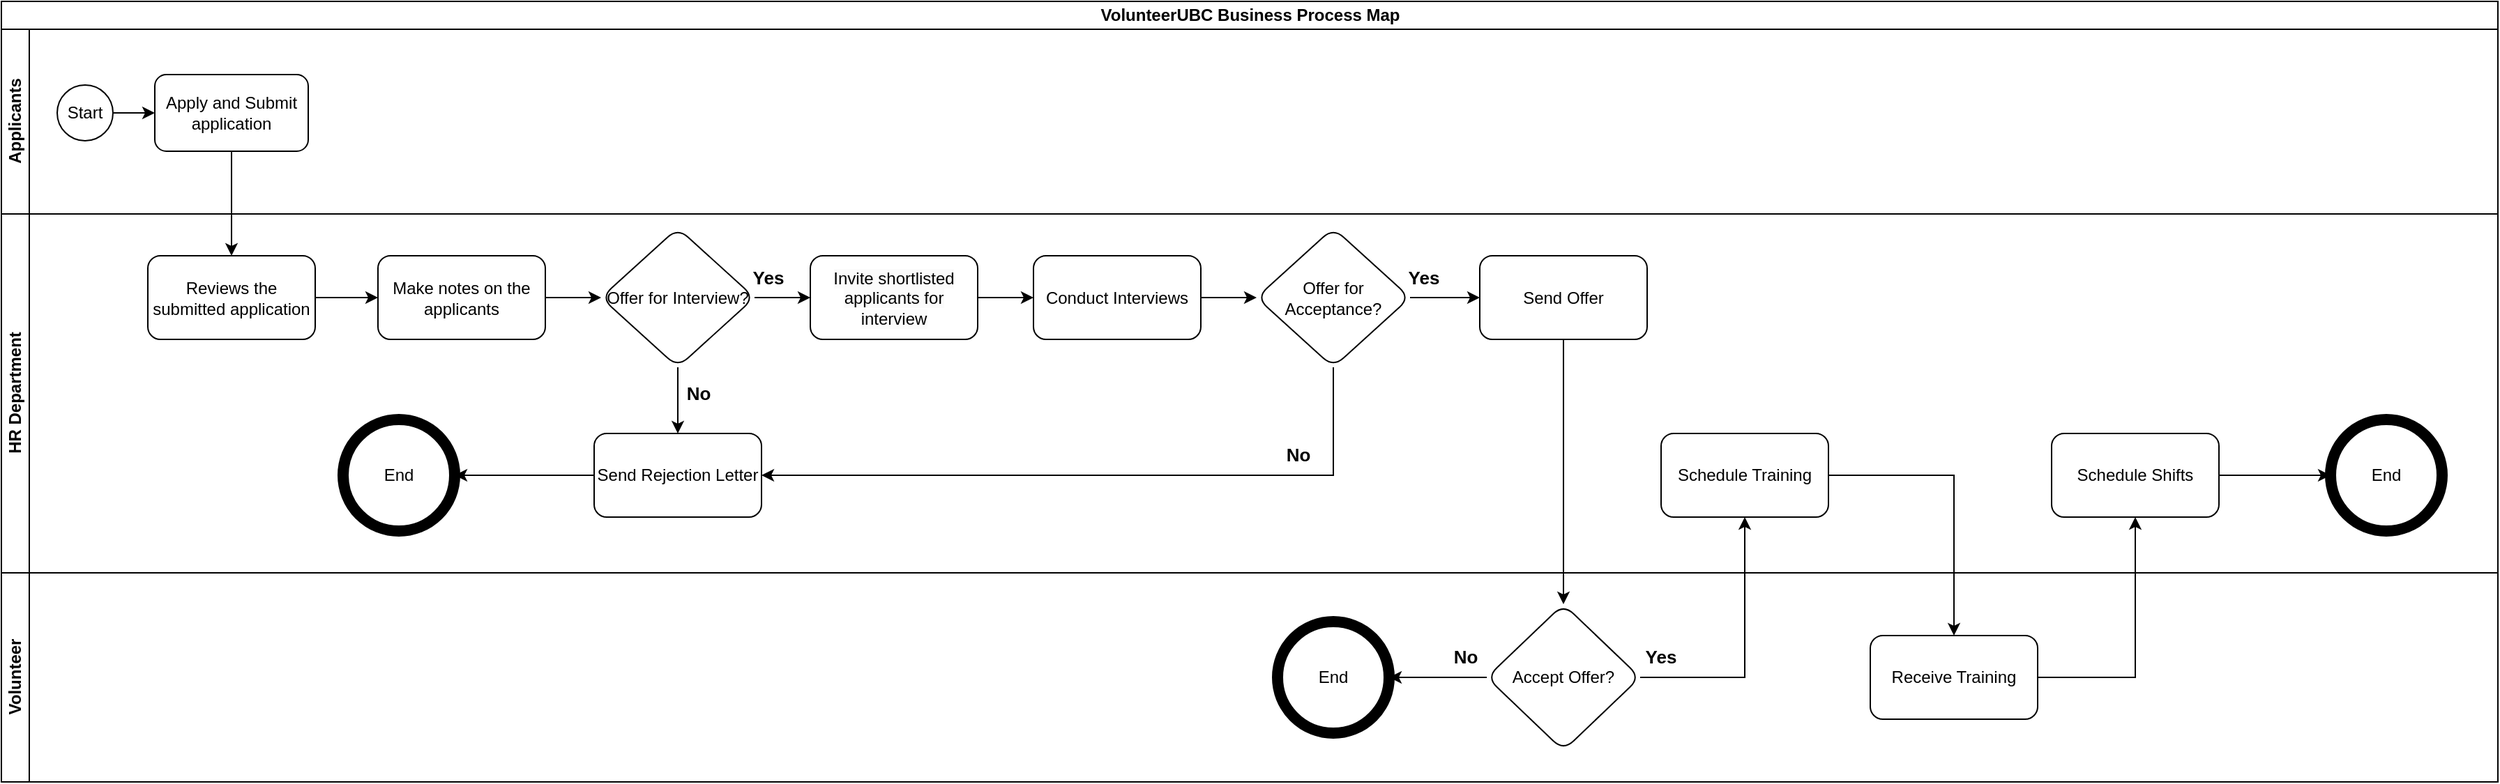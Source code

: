 <mxfile version="22.1.7" type="google">
  <diagram name="Page-1" id="dSY9KUng6pk6FMVrcZ5L">
    <mxGraphModel grid="1" page="1" gridSize="10" guides="1" tooltips="1" connect="1" arrows="1" fold="1" pageScale="1" pageWidth="827" pageHeight="1169" math="0" shadow="0">
      <root>
        <mxCell id="0" />
        <mxCell id="1" parent="0" />
        <mxCell id="PUOie-m4PMo-xGtMbvRy-2" value="VolunteerUBC Business Process Map" style="swimlane;childLayout=stackLayout;resizeParent=1;resizeParentMax=0;horizontal=1;startSize=20;horizontalStack=0;html=1;" vertex="1" parent="1">
          <mxGeometry x="170" y="130" width="1790" height="560" as="geometry" />
        </mxCell>
        <mxCell id="PUOie-m4PMo-xGtMbvRy-3" value="Applicants" style="swimlane;startSize=20;horizontal=0;html=1;" vertex="1" parent="PUOie-m4PMo-xGtMbvRy-2">
          <mxGeometry y="20" width="1790" height="132.5" as="geometry" />
        </mxCell>
        <mxCell id="HEXxYwGeygBf_-uR8M-5-1" style="edgeStyle=orthogonalEdgeStyle;rounded=0;orthogonalLoop=1;jettySize=auto;html=1;exitX=1;exitY=0.5;exitDx=0;exitDy=0;" edge="1" parent="PUOie-m4PMo-xGtMbvRy-3" source="PUOie-m4PMo-xGtMbvRy-13" target="PUOie-m4PMo-xGtMbvRy-16">
          <mxGeometry relative="1" as="geometry" />
        </mxCell>
        <mxCell id="PUOie-m4PMo-xGtMbvRy-13" value="Start" style="ellipse;whiteSpace=wrap;html=1;aspect=fixed;" vertex="1" parent="PUOie-m4PMo-xGtMbvRy-3">
          <mxGeometry x="40" y="40" width="40" height="40" as="geometry" />
        </mxCell>
        <mxCell id="PUOie-m4PMo-xGtMbvRy-16" value="&lt;font style=&quot;font-size: 12px;&quot;&gt;Apply and Submit application&lt;/font&gt;" style="rounded=1;whiteSpace=wrap;html=1;" vertex="1" parent="PUOie-m4PMo-xGtMbvRy-3">
          <mxGeometry x="110" y="32.5" width="110" height="55" as="geometry" />
        </mxCell>
        <mxCell id="PUOie-m4PMo-xGtMbvRy-4" value="HR Department" style="swimlane;startSize=20;horizontal=0;html=1;" vertex="1" parent="PUOie-m4PMo-xGtMbvRy-2">
          <mxGeometry y="152.5" width="1790" height="257.5" as="geometry" />
        </mxCell>
        <mxCell id="PUOie-m4PMo-xGtMbvRy-30" style="edgeStyle=orthogonalEdgeStyle;rounded=0;orthogonalLoop=1;jettySize=auto;html=1;exitX=1;exitY=0.5;exitDx=0;exitDy=0;entryX=0;entryY=0.5;entryDx=0;entryDy=0;" edge="1" parent="PUOie-m4PMo-xGtMbvRy-4" source="PUOie-m4PMo-xGtMbvRy-18" target="PUOie-m4PMo-xGtMbvRy-28">
          <mxGeometry relative="1" as="geometry" />
        </mxCell>
        <mxCell id="PUOie-m4PMo-xGtMbvRy-18" value="Reviews the submitted application" style="whiteSpace=wrap;html=1;rounded=1;" vertex="1" parent="PUOie-m4PMo-xGtMbvRy-4">
          <mxGeometry x="105" y="30" width="120" height="60" as="geometry" />
        </mxCell>
        <mxCell id="PUOie-m4PMo-xGtMbvRy-31" style="edgeStyle=orthogonalEdgeStyle;rounded=0;orthogonalLoop=1;jettySize=auto;html=1;exitX=1;exitY=0.5;exitDx=0;exitDy=0;" edge="1" parent="PUOie-m4PMo-xGtMbvRy-4" source="PUOie-m4PMo-xGtMbvRy-28" target="PUOie-m4PMo-xGtMbvRy-20">
          <mxGeometry relative="1" as="geometry" />
        </mxCell>
        <mxCell id="PUOie-m4PMo-xGtMbvRy-28" value="Make notes on the applicants" style="rounded=1;whiteSpace=wrap;html=1;" vertex="1" parent="PUOie-m4PMo-xGtMbvRy-4">
          <mxGeometry x="270" y="30" width="120" height="60" as="geometry" />
        </mxCell>
        <mxCell id="PUOie-m4PMo-xGtMbvRy-36" value="" style="edgeStyle=orthogonalEdgeStyle;rounded=0;orthogonalLoop=1;jettySize=auto;html=1;" edge="1" parent="PUOie-m4PMo-xGtMbvRy-4" source="PUOie-m4PMo-xGtMbvRy-20" target="PUOie-m4PMo-xGtMbvRy-35">
          <mxGeometry relative="1" as="geometry" />
        </mxCell>
        <mxCell id="PUOie-m4PMo-xGtMbvRy-20" value="Offer for Interview?" style="rhombus;whiteSpace=wrap;html=1;rounded=1;" vertex="1" parent="PUOie-m4PMo-xGtMbvRy-4">
          <mxGeometry x="430" y="10" width="110" height="100" as="geometry" />
        </mxCell>
        <mxCell id="PUOie-m4PMo-xGtMbvRy-35" value="&lt;meta charset=&quot;utf-8&quot;&gt;&lt;span style=&quot;color: rgb(0, 0, 0); font-family: Helvetica; font-size: 12px; font-style: normal; font-variant-ligatures: normal; font-variant-caps: normal; font-weight: 400; letter-spacing: normal; orphans: 2; text-align: center; text-indent: 0px; text-transform: none; widows: 2; word-spacing: 0px; -webkit-text-stroke-width: 0px; background-color: rgb(251, 251, 251); text-decoration-thickness: initial; text-decoration-style: initial; text-decoration-color: initial; float: none; display: inline !important;&quot;&gt;Invite shortlisted applicants for interview&lt;/span&gt;" style="whiteSpace=wrap;html=1;rounded=1;" vertex="1" parent="PUOie-m4PMo-xGtMbvRy-4">
          <mxGeometry x="580" y="30" width="120" height="60" as="geometry" />
        </mxCell>
        <mxCell id="PUOie-m4PMo-xGtMbvRy-48" value="" style="edgeStyle=orthogonalEdgeStyle;rounded=0;orthogonalLoop=1;jettySize=auto;html=1;" edge="1" parent="PUOie-m4PMo-xGtMbvRy-4" source="PUOie-m4PMo-xGtMbvRy-37" target="PUOie-m4PMo-xGtMbvRy-47">
          <mxGeometry relative="1" as="geometry" />
        </mxCell>
        <mxCell id="PUOie-m4PMo-xGtMbvRy-37" value="Conduct Interviews" style="whiteSpace=wrap;html=1;rounded=1;" vertex="1" parent="PUOie-m4PMo-xGtMbvRy-4">
          <mxGeometry x="740" y="30" width="120" height="60" as="geometry" />
        </mxCell>
        <mxCell id="PUOie-m4PMo-xGtMbvRy-38" value="" style="edgeStyle=orthogonalEdgeStyle;rounded=0;orthogonalLoop=1;jettySize=auto;html=1;" edge="1" parent="PUOie-m4PMo-xGtMbvRy-4" source="PUOie-m4PMo-xGtMbvRy-35" target="PUOie-m4PMo-xGtMbvRy-37">
          <mxGeometry relative="1" as="geometry" />
        </mxCell>
        <mxCell id="PUOie-m4PMo-xGtMbvRy-46" value="" style="edgeStyle=orthogonalEdgeStyle;rounded=0;orthogonalLoop=1;jettySize=auto;html=1;" edge="1" parent="PUOie-m4PMo-xGtMbvRy-4" source="PUOie-m4PMo-xGtMbvRy-39" target="PUOie-m4PMo-xGtMbvRy-45">
          <mxGeometry relative="1" as="geometry" />
        </mxCell>
        <mxCell id="PUOie-m4PMo-xGtMbvRy-39" value="Send Rejection Letter" style="whiteSpace=wrap;html=1;rounded=1;" vertex="1" parent="PUOie-m4PMo-xGtMbvRy-4">
          <mxGeometry x="425" y="157.5" width="120" height="60" as="geometry" />
        </mxCell>
        <mxCell id="PUOie-m4PMo-xGtMbvRy-40" value="" style="edgeStyle=orthogonalEdgeStyle;rounded=0;orthogonalLoop=1;jettySize=auto;html=1;" edge="1" parent="PUOie-m4PMo-xGtMbvRy-4" source="PUOie-m4PMo-xGtMbvRy-20" target="PUOie-m4PMo-xGtMbvRy-39">
          <mxGeometry relative="1" as="geometry" />
        </mxCell>
        <mxCell id="PUOie-m4PMo-xGtMbvRy-41" value="&lt;b&gt;&lt;font style=&quot;font-size: 13px;&quot;&gt;Yes&lt;/font&gt;&lt;/b&gt;" style="text;html=1;strokeColor=none;fillColor=none;align=center;verticalAlign=middle;whiteSpace=wrap;rounded=0;" vertex="1" parent="PUOie-m4PMo-xGtMbvRy-4">
          <mxGeometry x="520" y="30" width="60" height="30" as="geometry" />
        </mxCell>
        <mxCell id="PUOie-m4PMo-xGtMbvRy-42" value="&lt;b&gt;&lt;font style=&quot;font-size: 13px;&quot;&gt;No&lt;/font&gt;&lt;/b&gt;" style="text;html=1;strokeColor=none;fillColor=none;align=center;verticalAlign=middle;whiteSpace=wrap;rounded=0;" vertex="1" parent="PUOie-m4PMo-xGtMbvRy-4">
          <mxGeometry x="470" y="113.75" width="60" height="30" as="geometry" />
        </mxCell>
        <mxCell id="PUOie-m4PMo-xGtMbvRy-45" value="End" style="ellipse;whiteSpace=wrap;html=1;rounded=1;strokeWidth=8;" vertex="1" parent="PUOie-m4PMo-xGtMbvRy-4">
          <mxGeometry x="245" y="147.5" width="80" height="80" as="geometry" />
        </mxCell>
        <mxCell id="PUOie-m4PMo-xGtMbvRy-49" style="edgeStyle=orthogonalEdgeStyle;rounded=0;orthogonalLoop=1;jettySize=auto;html=1;exitX=0.5;exitY=1;exitDx=0;exitDy=0;entryX=1;entryY=0.5;entryDx=0;entryDy=0;" edge="1" parent="PUOie-m4PMo-xGtMbvRy-4" source="PUOie-m4PMo-xGtMbvRy-47" target="PUOie-m4PMo-xGtMbvRy-39">
          <mxGeometry relative="1" as="geometry" />
        </mxCell>
        <mxCell id="PUOie-m4PMo-xGtMbvRy-47" value="Offer for Acceptance?" style="rhombus;whiteSpace=wrap;html=1;rounded=1;" vertex="1" parent="PUOie-m4PMo-xGtMbvRy-4">
          <mxGeometry x="900" y="10" width="110" height="100" as="geometry" />
        </mxCell>
        <mxCell id="PUOie-m4PMo-xGtMbvRy-50" value="&lt;b&gt;&lt;font style=&quot;font-size: 13px;&quot;&gt;No&lt;/font&gt;&lt;/b&gt;" style="text;html=1;strokeColor=none;fillColor=none;align=center;verticalAlign=middle;whiteSpace=wrap;rounded=0;" vertex="1" parent="PUOie-m4PMo-xGtMbvRy-4">
          <mxGeometry x="900" y="157.5" width="60" height="30" as="geometry" />
        </mxCell>
        <mxCell id="PUOie-m4PMo-xGtMbvRy-51" value="Send Offer" style="whiteSpace=wrap;html=1;rounded=1;" vertex="1" parent="PUOie-m4PMo-xGtMbvRy-4">
          <mxGeometry x="1060" y="30" width="120" height="60" as="geometry" />
        </mxCell>
        <mxCell id="PUOie-m4PMo-xGtMbvRy-52" value="" style="edgeStyle=orthogonalEdgeStyle;rounded=0;orthogonalLoop=1;jettySize=auto;html=1;" edge="1" parent="PUOie-m4PMo-xGtMbvRy-4" source="PUOie-m4PMo-xGtMbvRy-47" target="PUOie-m4PMo-xGtMbvRy-51">
          <mxGeometry relative="1" as="geometry" />
        </mxCell>
        <mxCell id="PUOie-m4PMo-xGtMbvRy-62" value="&lt;b&gt;&lt;font style=&quot;font-size: 13px;&quot;&gt;Yes&lt;/font&gt;&lt;/b&gt;" style="text;html=1;strokeColor=none;fillColor=none;align=center;verticalAlign=middle;whiteSpace=wrap;rounded=0;" vertex="1" parent="PUOie-m4PMo-xGtMbvRy-4">
          <mxGeometry x="990" y="30" width="60" height="30" as="geometry" />
        </mxCell>
        <mxCell id="PUOie-m4PMo-xGtMbvRy-60" value="Schedule Training" style="whiteSpace=wrap;html=1;rounded=1;" vertex="1" parent="PUOie-m4PMo-xGtMbvRy-4">
          <mxGeometry x="1190" y="157.5" width="120" height="60" as="geometry" />
        </mxCell>
        <mxCell id="PUOie-m4PMo-xGtMbvRy-71" style="edgeStyle=orthogonalEdgeStyle;rounded=0;orthogonalLoop=1;jettySize=auto;html=1;exitX=1;exitY=0.5;exitDx=0;exitDy=0;entryX=0;entryY=0.5;entryDx=0;entryDy=0;" edge="1" parent="PUOie-m4PMo-xGtMbvRy-4" source="PUOie-m4PMo-xGtMbvRy-66" target="PUOie-m4PMo-xGtMbvRy-70">
          <mxGeometry relative="1" as="geometry" />
        </mxCell>
        <mxCell id="PUOie-m4PMo-xGtMbvRy-66" value="Schedule Shifts" style="whiteSpace=wrap;html=1;rounded=1;" vertex="1" parent="PUOie-m4PMo-xGtMbvRy-4">
          <mxGeometry x="1470" y="157.5" width="120" height="60" as="geometry" />
        </mxCell>
        <mxCell id="PUOie-m4PMo-xGtMbvRy-70" value="End" style="ellipse;whiteSpace=wrap;html=1;rounded=1;strokeWidth=8;" vertex="1" parent="PUOie-m4PMo-xGtMbvRy-4">
          <mxGeometry x="1670" y="147.5" width="80" height="80" as="geometry" />
        </mxCell>
        <mxCell id="PUOie-m4PMo-xGtMbvRy-5" value="Volunteer" style="swimlane;startSize=20;horizontal=0;html=1;" vertex="1" parent="PUOie-m4PMo-xGtMbvRy-2">
          <mxGeometry y="410" width="1790" height="150" as="geometry" />
        </mxCell>
        <mxCell id="PUOie-m4PMo-xGtMbvRy-58" style="edgeStyle=orthogonalEdgeStyle;rounded=0;orthogonalLoop=1;jettySize=auto;html=1;exitX=0;exitY=0.5;exitDx=0;exitDy=0;entryX=1;entryY=0.5;entryDx=0;entryDy=0;" edge="1" parent="PUOie-m4PMo-xGtMbvRy-5" source="PUOie-m4PMo-xGtMbvRy-55" target="PUOie-m4PMo-xGtMbvRy-57">
          <mxGeometry relative="1" as="geometry" />
        </mxCell>
        <mxCell id="PUOie-m4PMo-xGtMbvRy-55" value="Accept Offer?" style="rhombus;whiteSpace=wrap;html=1;rounded=1;" vertex="1" parent="PUOie-m4PMo-xGtMbvRy-5">
          <mxGeometry x="1065" y="22.5" width="110" height="105" as="geometry" />
        </mxCell>
        <mxCell id="PUOie-m4PMo-xGtMbvRy-57" value="End" style="ellipse;whiteSpace=wrap;html=1;rounded=1;strokeWidth=8;" vertex="1" parent="PUOie-m4PMo-xGtMbvRy-5">
          <mxGeometry x="915" y="35" width="80" height="80" as="geometry" />
        </mxCell>
        <mxCell id="PUOie-m4PMo-xGtMbvRy-59" value="&lt;b&gt;&lt;font style=&quot;font-size: 13px;&quot;&gt;No&lt;/font&gt;&lt;/b&gt;" style="text;html=1;strokeColor=none;fillColor=none;align=center;verticalAlign=middle;whiteSpace=wrap;rounded=0;" vertex="1" parent="PUOie-m4PMo-xGtMbvRy-5">
          <mxGeometry x="1020" y="45" width="60" height="30" as="geometry" />
        </mxCell>
        <mxCell id="PUOie-m4PMo-xGtMbvRy-63" value="&lt;b&gt;&lt;font style=&quot;font-size: 13px;&quot;&gt;Yes&lt;/font&gt;&lt;/b&gt;" style="text;html=1;strokeColor=none;fillColor=none;align=center;verticalAlign=middle;whiteSpace=wrap;rounded=0;" vertex="1" parent="PUOie-m4PMo-xGtMbvRy-5">
          <mxGeometry x="1160" y="45" width="60" height="30" as="geometry" />
        </mxCell>
        <mxCell id="PUOie-m4PMo-xGtMbvRy-64" value="Receive Training" style="whiteSpace=wrap;html=1;rounded=1;" vertex="1" parent="PUOie-m4PMo-xGtMbvRy-5">
          <mxGeometry x="1340" y="45" width="120" height="60" as="geometry" />
        </mxCell>
        <mxCell id="PUOie-m4PMo-xGtMbvRy-19" value="" style="edgeStyle=orthogonalEdgeStyle;rounded=0;orthogonalLoop=1;jettySize=auto;html=1;" edge="1" parent="PUOie-m4PMo-xGtMbvRy-2" source="PUOie-m4PMo-xGtMbvRy-16" target="PUOie-m4PMo-xGtMbvRy-18">
          <mxGeometry relative="1" as="geometry" />
        </mxCell>
        <mxCell id="PUOie-m4PMo-xGtMbvRy-56" value="" style="edgeStyle=orthogonalEdgeStyle;rounded=0;orthogonalLoop=1;jettySize=auto;html=1;" edge="1" parent="PUOie-m4PMo-xGtMbvRy-2" source="PUOie-m4PMo-xGtMbvRy-51" target="PUOie-m4PMo-xGtMbvRy-55">
          <mxGeometry relative="1" as="geometry" />
        </mxCell>
        <mxCell id="PUOie-m4PMo-xGtMbvRy-61" value="" style="edgeStyle=orthogonalEdgeStyle;rounded=0;orthogonalLoop=1;jettySize=auto;html=1;" edge="1" parent="PUOie-m4PMo-xGtMbvRy-2" source="PUOie-m4PMo-xGtMbvRy-55" target="PUOie-m4PMo-xGtMbvRy-60">
          <mxGeometry relative="1" as="geometry" />
        </mxCell>
        <mxCell id="PUOie-m4PMo-xGtMbvRy-65" value="" style="edgeStyle=orthogonalEdgeStyle;rounded=0;orthogonalLoop=1;jettySize=auto;html=1;" edge="1" parent="PUOie-m4PMo-xGtMbvRy-2" source="PUOie-m4PMo-xGtMbvRy-60" target="PUOie-m4PMo-xGtMbvRy-64">
          <mxGeometry relative="1" as="geometry" />
        </mxCell>
        <mxCell id="PUOie-m4PMo-xGtMbvRy-67" value="" style="edgeStyle=orthogonalEdgeStyle;rounded=0;orthogonalLoop=1;jettySize=auto;html=1;" edge="1" parent="PUOie-m4PMo-xGtMbvRy-2" source="PUOie-m4PMo-xGtMbvRy-64" target="PUOie-m4PMo-xGtMbvRy-66">
          <mxGeometry relative="1" as="geometry" />
        </mxCell>
      </root>
    </mxGraphModel>
  </diagram>
</mxfile>
